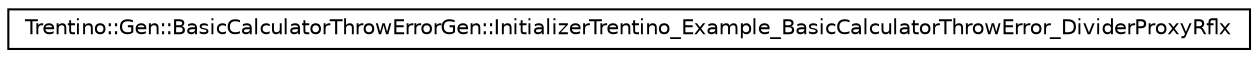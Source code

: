 digraph G
{
  edge [fontname="Helvetica",fontsize="10",labelfontname="Helvetica",labelfontsize="10"];
  node [fontname="Helvetica",fontsize="10",shape=record];
  rankdir="LR";
  Node1 [label="Trentino::Gen::BasicCalculatorThrowErrorGen::InitializerTrentino_Example_BasicCalculatorThrowError_DividerProxyRflx",height=0.2,width=0.4,color="black", fillcolor="white", style="filled",URL="$class_trentino_1_1_gen_1_1_basic_calculator_throw_error_gen_1_1_initializer_trentino___example__56bd3bdf2971b9680e8818d09043a604.html",tooltip="based on implementation.cpp/class (including the parsing of namespaces in the header) most parts are ..."];
}
